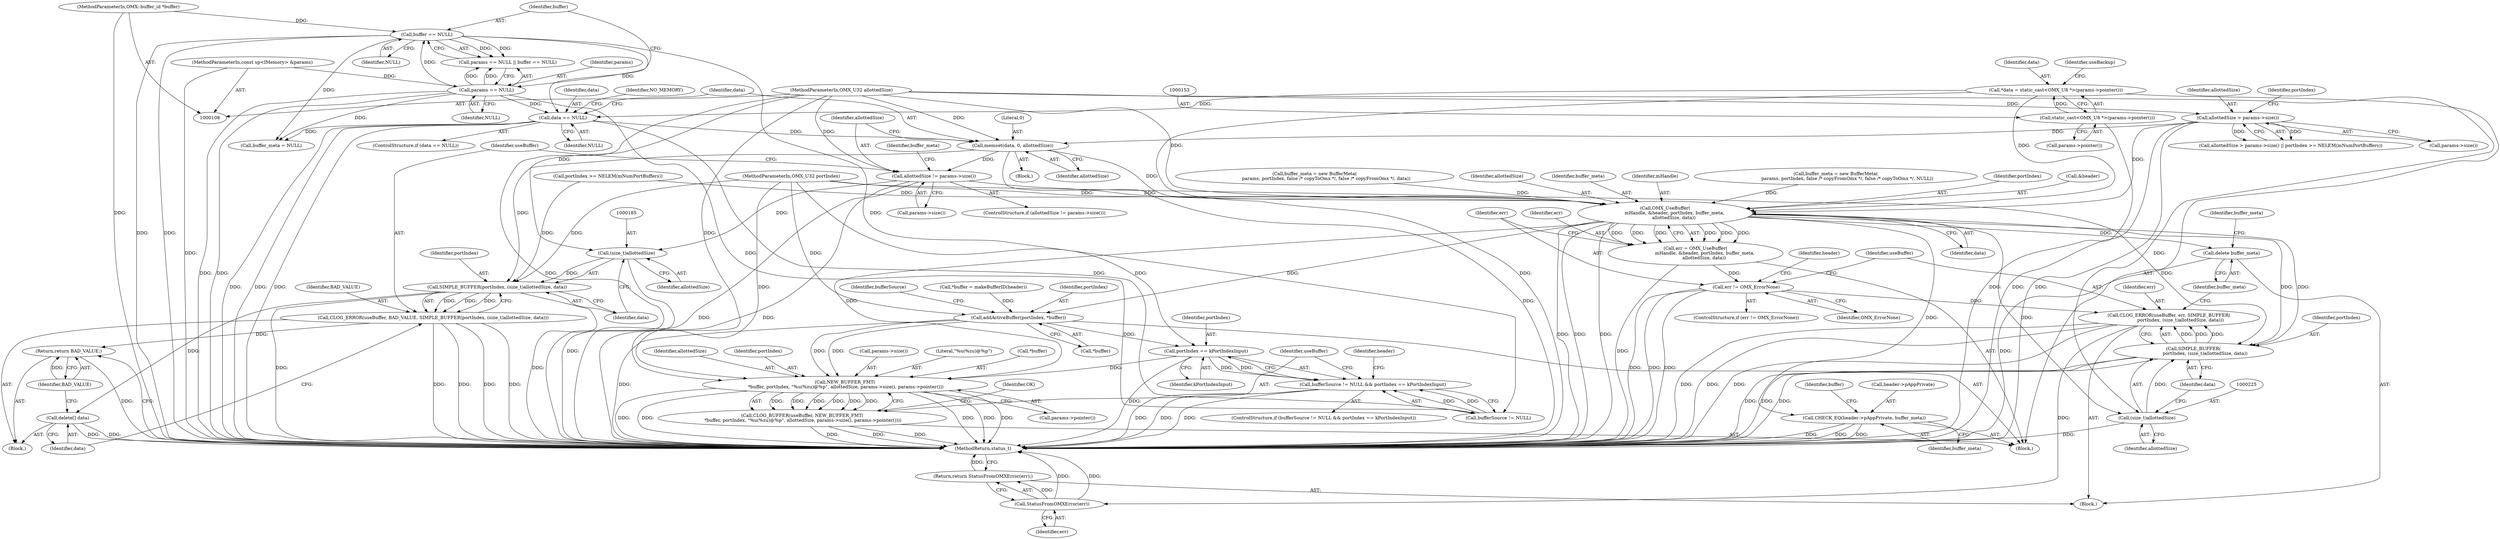 digraph "0_Android_0f177948ae2640bfe4d70f8e4248e106406b3b0a_18@API" {
"1000170" [label="(Call,memset(data, 0, allottedSize))"];
"1000164" [label="(Call,data == NULL)"];
"1000150" [label="(Call,*data = static_cast<OMX_U8 *>(params->pointer()))"];
"1000152" [label="(Call,static_cast<OMX_U8 *>(params->pointer()))"];
"1000119" [label="(Call,buffer == NULL)"];
"1000111" [label="(MethodParameterIn,OMX::buffer_id *buffer)"];
"1000116" [label="(Call,params == NULL)"];
"1000110" [label="(MethodParameterIn,const sp<IMemory> &params)"];
"1000130" [label="(Call,allottedSize > params->size())"];
"1000112" [label="(MethodParameterIn,OMX_U32 allottedSize)"];
"1000175" [label="(Call,allottedSize != params->size())"];
"1000184" [label="(Call,(size_t)allottedSize)"];
"1000182" [label="(Call,SIMPLE_BUFFER(portIndex, (size_t)allottedSize, data))"];
"1000179" [label="(Call,CLOG_ERROR(useBuffer, BAD_VALUE, SIMPLE_BUFFER(portIndex, (size_t)allottedSize, data)))"];
"1000190" [label="(Return,return BAD_VALUE;)"];
"1000188" [label="(Call,delete[] data)"];
"1000206" [label="(Call,OMX_UseBuffer(\n             mHandle, &header, portIndex, buffer_meta,\n            allottedSize, data))"];
"1000204" [label="(Call,err = OMX_UseBuffer(\n             mHandle, &header, portIndex, buffer_meta,\n            allottedSize, data))"];
"1000215" [label="(Call,err != OMX_ErrorNone)"];
"1000219" [label="(Call,CLOG_ERROR(useBuffer, err, SIMPLE_BUFFER(\n                portIndex, (size_t)allottedSize, data)))"];
"1000238" [label="(Call,StatusFromOMXError(err))"];
"1000237" [label="(Return,return StatusFromOMXError(err);)"];
"1000222" [label="(Call,SIMPLE_BUFFER(\n                portIndex, (size_t)allottedSize, data))"];
"1000224" [label="(Call,(size_t)allottedSize)"];
"1000228" [label="(Call,delete buffer_meta)"];
"1000240" [label="(Call,CHECK_EQ(header->pAppPrivate, buffer_meta))"];
"1000250" [label="(Call,addActiveBuffer(portIndex, *buffer))"];
"1000260" [label="(Call,portIndex == kPortIndexInput)"];
"1000256" [label="(Call,bufferSource != NULL && portIndex == kPortIndexInput)"];
"1000268" [label="(Call,NEW_BUFFER_FMT(\n *buffer, portIndex, \"%u(%zu)@%p\", allottedSize, params->size(), params->pointer()))"];
"1000266" [label="(Call,CLOG_BUFFER(useBuffer, NEW_BUFFER_FMT(\n *buffer, portIndex, \"%u(%zu)@%p\", allottedSize, params->size(), params->pointer())))"];
"1000219" [label="(Call,CLOG_ERROR(useBuffer, err, SIMPLE_BUFFER(\n                portIndex, (size_t)allottedSize, data)))"];
"1000274" [label="(Call,params->size())"];
"1000150" [label="(Call,*data = static_cast<OMX_U8 *>(params->pointer()))"];
"1000163" [label="(ControlStructure,if (data == NULL))"];
"1000116" [label="(Call,params == NULL)"];
"1000156" [label="(Identifier,useBackup)"];
"1000191" [label="(Identifier,BAD_VALUE)"];
"1000245" [label="(Call,*buffer = makeBufferID(header))"];
"1000272" [label="(Literal,\"%u(%zu)@%p\")"];
"1000257" [label="(Call,bufferSource != NULL)"];
"1000250" [label="(Call,addActiveBuffer(portIndex, *buffer))"];
"1000213" [label="(Identifier,data)"];
"1000176" [label="(Identifier,allottedSize)"];
"1000266" [label="(Call,CLOG_BUFFER(useBuffer, NEW_BUFFER_FMT(\n *buffer, portIndex, \"%u(%zu)@%p\", allottedSize, params->size(), params->pointer())))"];
"1000179" [label="(Call,CLOG_ERROR(useBuffer, BAD_VALUE, SIMPLE_BUFFER(portIndex, (size_t)allottedSize, data)))"];
"1000192" [label="(Call,buffer_meta = new BufferMeta(\n                params, portIndex, false /* copyToOmx */, false /* copyFromOmx */, data))"];
"1000229" [label="(Identifier,buffer_meta)"];
"1000165" [label="(Identifier,data)"];
"1000275" [label="(Call,params->pointer())"];
"1000154" [label="(Call,params->pointer())"];
"1000134" [label="(Identifier,portIndex)"];
"1000239" [label="(Identifier,err)"];
"1000230" [label="(Call,buffer_meta = NULL)"];
"1000278" [label="(MethodReturn,status_t)"];
"1000172" [label="(Literal,0)"];
"1000222" [label="(Call,SIMPLE_BUFFER(\n                portIndex, (size_t)allottedSize, data))"];
"1000186" [label="(Identifier,allottedSize)"];
"1000183" [label="(Identifier,portIndex)"];
"1000212" [label="(Identifier,allottedSize)"];
"1000228" [label="(Call,delete buffer_meta)"];
"1000118" [label="(Identifier,NULL)"];
"1000166" [label="(Identifier,NULL)"];
"1000261" [label="(Identifier,portIndex)"];
"1000132" [label="(Call,params->size())"];
"1000177" [label="(Call,params->size())"];
"1000277" [label="(Identifier,OK)"];
"1000211" [label="(Identifier,buffer_meta)"];
"1000170" [label="(Call,memset(data, 0, allottedSize))"];
"1000205" [label="(Identifier,err)"];
"1000131" [label="(Identifier,allottedSize)"];
"1000174" [label="(ControlStructure,if (allottedSize != params->size()))"];
"1000260" [label="(Call,portIndex == kPortIndexInput)"];
"1000164" [label="(Call,data == NULL)"];
"1000184" [label="(Call,(size_t)allottedSize)"];
"1000190" [label="(Return,return BAD_VALUE;)"];
"1000182" [label="(Call,SIMPLE_BUFFER(portIndex, (size_t)allottedSize, data))"];
"1000151" [label="(Identifier,data)"];
"1000221" [label="(Identifier,err)"];
"1000207" [label="(Identifier,mHandle)"];
"1000244" [label="(Identifier,buffer_meta)"];
"1000237" [label="(Return,return StatusFromOMXError(err);)"];
"1000267" [label="(Identifier,useBuffer)"];
"1000231" [label="(Identifier,buffer_meta)"];
"1000117" [label="(Identifier,params)"];
"1000251" [label="(Identifier,portIndex)"];
"1000268" [label="(Call,NEW_BUFFER_FMT(\n *buffer, portIndex, \"%u(%zu)@%p\", allottedSize, params->size(), params->pointer()))"];
"1000119" [label="(Call,buffer == NULL)"];
"1000240" [label="(Call,CHECK_EQ(header->pAppPrivate, buffer_meta))"];
"1000157" [label="(Block,)"];
"1000224" [label="(Call,(size_t)allottedSize)"];
"1000217" [label="(Identifier,OMX_ErrorNone)"];
"1000129" [label="(Call,allottedSize > params->size() || portIndex >= NELEM(mNumPortBuffers))"];
"1000111" [label="(MethodParameterIn,OMX::buffer_id *buffer)"];
"1000187" [label="(Identifier,data)"];
"1000215" [label="(Call,err != OMX_ErrorNone)"];
"1000115" [label="(Call,params == NULL || buffer == NULL)"];
"1000130" [label="(Call,allottedSize > params->size())"];
"1000169" [label="(Identifier,NO_MEMORY)"];
"1000189" [label="(Identifier,data)"];
"1000247" [label="(Identifier,buffer)"];
"1000109" [label="(MethodParameterIn,OMX_U32 portIndex)"];
"1000256" [label="(Call,bufferSource != NULL && portIndex == kPortIndexInput)"];
"1000188" [label="(Call,delete[] data)"];
"1000181" [label="(Identifier,BAD_VALUE)"];
"1000206" [label="(Call,OMX_UseBuffer(\n             mHandle, &header, portIndex, buffer_meta,\n            allottedSize, data))"];
"1000121" [label="(Identifier,NULL)"];
"1000110" [label="(MethodParameterIn,const sp<IMemory> &params)"];
"1000112" [label="(MethodParameterIn,OMX_U32 allottedSize)"];
"1000220" [label="(Identifier,useBuffer)"];
"1000218" [label="(Block,)"];
"1000180" [label="(Identifier,useBuffer)"];
"1000223" [label="(Identifier,portIndex)"];
"1000120" [label="(Identifier,buffer)"];
"1000198" [label="(Call,buffer_meta = new BufferMeta(\n                params, portIndex, false /* copyFromOmx */, false /* copyToOmx */, NULL))"];
"1000269" [label="(Call,*buffer)"];
"1000273" [label="(Identifier,allottedSize)"];
"1000265" [label="(Identifier,header)"];
"1000175" [label="(Call,allottedSize != params->size())"];
"1000271" [label="(Identifier,portIndex)"];
"1000204" [label="(Call,err = OMX_UseBuffer(\n             mHandle, &header, portIndex, buffer_meta,\n            allottedSize, data))"];
"1000214" [label="(ControlStructure,if (err != OMX_ErrorNone))"];
"1000216" [label="(Identifier,err)"];
"1000242" [label="(Identifier,header)"];
"1000262" [label="(Identifier,kPortIndexInput)"];
"1000210" [label="(Identifier,portIndex)"];
"1000258" [label="(Identifier,bufferSource)"];
"1000133" [label="(Call,portIndex >= NELEM(mNumPortBuffers))"];
"1000178" [label="(Block,)"];
"1000113" [label="(Block,)"];
"1000173" [label="(Identifier,allottedSize)"];
"1000241" [label="(Call,header->pAppPrivate)"];
"1000208" [label="(Call,&header)"];
"1000238" [label="(Call,StatusFromOMXError(err))"];
"1000227" [label="(Identifier,data)"];
"1000193" [label="(Identifier,buffer_meta)"];
"1000152" [label="(Call,static_cast<OMX_U8 *>(params->pointer()))"];
"1000252" [label="(Call,*buffer)"];
"1000226" [label="(Identifier,allottedSize)"];
"1000171" [label="(Identifier,data)"];
"1000255" [label="(ControlStructure,if (bufferSource != NULL && portIndex == kPortIndexInput))"];
"1000170" -> "1000157"  [label="AST: "];
"1000170" -> "1000173"  [label="CFG: "];
"1000171" -> "1000170"  [label="AST: "];
"1000172" -> "1000170"  [label="AST: "];
"1000173" -> "1000170"  [label="AST: "];
"1000176" -> "1000170"  [label="CFG: "];
"1000170" -> "1000278"  [label="DDG: "];
"1000164" -> "1000170"  [label="DDG: "];
"1000130" -> "1000170"  [label="DDG: "];
"1000112" -> "1000170"  [label="DDG: "];
"1000170" -> "1000175"  [label="DDG: "];
"1000170" -> "1000182"  [label="DDG: "];
"1000170" -> "1000206"  [label="DDG: "];
"1000164" -> "1000163"  [label="AST: "];
"1000164" -> "1000166"  [label="CFG: "];
"1000165" -> "1000164"  [label="AST: "];
"1000166" -> "1000164"  [label="AST: "];
"1000169" -> "1000164"  [label="CFG: "];
"1000171" -> "1000164"  [label="CFG: "];
"1000164" -> "1000278"  [label="DDG: "];
"1000164" -> "1000278"  [label="DDG: "];
"1000164" -> "1000278"  [label="DDG: "];
"1000150" -> "1000164"  [label="DDG: "];
"1000119" -> "1000164"  [label="DDG: "];
"1000116" -> "1000164"  [label="DDG: "];
"1000164" -> "1000230"  [label="DDG: "];
"1000164" -> "1000257"  [label="DDG: "];
"1000150" -> "1000113"  [label="AST: "];
"1000150" -> "1000152"  [label="CFG: "];
"1000151" -> "1000150"  [label="AST: "];
"1000152" -> "1000150"  [label="AST: "];
"1000156" -> "1000150"  [label="CFG: "];
"1000150" -> "1000278"  [label="DDG: "];
"1000152" -> "1000150"  [label="DDG: "];
"1000150" -> "1000206"  [label="DDG: "];
"1000152" -> "1000154"  [label="CFG: "];
"1000153" -> "1000152"  [label="AST: "];
"1000154" -> "1000152"  [label="AST: "];
"1000152" -> "1000278"  [label="DDG: "];
"1000119" -> "1000115"  [label="AST: "];
"1000119" -> "1000121"  [label="CFG: "];
"1000120" -> "1000119"  [label="AST: "];
"1000121" -> "1000119"  [label="AST: "];
"1000115" -> "1000119"  [label="CFG: "];
"1000119" -> "1000278"  [label="DDG: "];
"1000119" -> "1000278"  [label="DDG: "];
"1000119" -> "1000115"  [label="DDG: "];
"1000119" -> "1000115"  [label="DDG: "];
"1000111" -> "1000119"  [label="DDG: "];
"1000116" -> "1000119"  [label="DDG: "];
"1000119" -> "1000230"  [label="DDG: "];
"1000119" -> "1000257"  [label="DDG: "];
"1000111" -> "1000108"  [label="AST: "];
"1000111" -> "1000278"  [label="DDG: "];
"1000116" -> "1000115"  [label="AST: "];
"1000116" -> "1000118"  [label="CFG: "];
"1000117" -> "1000116"  [label="AST: "];
"1000118" -> "1000116"  [label="AST: "];
"1000120" -> "1000116"  [label="CFG: "];
"1000115" -> "1000116"  [label="CFG: "];
"1000116" -> "1000278"  [label="DDG: "];
"1000116" -> "1000278"  [label="DDG: "];
"1000116" -> "1000115"  [label="DDG: "];
"1000116" -> "1000115"  [label="DDG: "];
"1000110" -> "1000116"  [label="DDG: "];
"1000116" -> "1000230"  [label="DDG: "];
"1000116" -> "1000257"  [label="DDG: "];
"1000110" -> "1000108"  [label="AST: "];
"1000110" -> "1000278"  [label="DDG: "];
"1000130" -> "1000129"  [label="AST: "];
"1000130" -> "1000132"  [label="CFG: "];
"1000131" -> "1000130"  [label="AST: "];
"1000132" -> "1000130"  [label="AST: "];
"1000134" -> "1000130"  [label="CFG: "];
"1000129" -> "1000130"  [label="CFG: "];
"1000130" -> "1000278"  [label="DDG: "];
"1000130" -> "1000278"  [label="DDG: "];
"1000130" -> "1000129"  [label="DDG: "];
"1000130" -> "1000129"  [label="DDG: "];
"1000112" -> "1000130"  [label="DDG: "];
"1000130" -> "1000206"  [label="DDG: "];
"1000112" -> "1000108"  [label="AST: "];
"1000112" -> "1000278"  [label="DDG: "];
"1000112" -> "1000175"  [label="DDG: "];
"1000112" -> "1000184"  [label="DDG: "];
"1000112" -> "1000206"  [label="DDG: "];
"1000112" -> "1000224"  [label="DDG: "];
"1000112" -> "1000268"  [label="DDG: "];
"1000175" -> "1000174"  [label="AST: "];
"1000175" -> "1000177"  [label="CFG: "];
"1000176" -> "1000175"  [label="AST: "];
"1000177" -> "1000175"  [label="AST: "];
"1000180" -> "1000175"  [label="CFG: "];
"1000193" -> "1000175"  [label="CFG: "];
"1000175" -> "1000278"  [label="DDG: "];
"1000175" -> "1000278"  [label="DDG: "];
"1000175" -> "1000184"  [label="DDG: "];
"1000175" -> "1000206"  [label="DDG: "];
"1000184" -> "1000182"  [label="AST: "];
"1000184" -> "1000186"  [label="CFG: "];
"1000185" -> "1000184"  [label="AST: "];
"1000186" -> "1000184"  [label="AST: "];
"1000187" -> "1000184"  [label="CFG: "];
"1000184" -> "1000278"  [label="DDG: "];
"1000184" -> "1000182"  [label="DDG: "];
"1000182" -> "1000179"  [label="AST: "];
"1000182" -> "1000187"  [label="CFG: "];
"1000183" -> "1000182"  [label="AST: "];
"1000187" -> "1000182"  [label="AST: "];
"1000179" -> "1000182"  [label="CFG: "];
"1000182" -> "1000278"  [label="DDG: "];
"1000182" -> "1000278"  [label="DDG: "];
"1000182" -> "1000179"  [label="DDG: "];
"1000182" -> "1000179"  [label="DDG: "];
"1000182" -> "1000179"  [label="DDG: "];
"1000133" -> "1000182"  [label="DDG: "];
"1000109" -> "1000182"  [label="DDG: "];
"1000182" -> "1000188"  [label="DDG: "];
"1000179" -> "1000178"  [label="AST: "];
"1000180" -> "1000179"  [label="AST: "];
"1000181" -> "1000179"  [label="AST: "];
"1000189" -> "1000179"  [label="CFG: "];
"1000179" -> "1000278"  [label="DDG: "];
"1000179" -> "1000278"  [label="DDG: "];
"1000179" -> "1000278"  [label="DDG: "];
"1000179" -> "1000278"  [label="DDG: "];
"1000179" -> "1000190"  [label="DDG: "];
"1000190" -> "1000178"  [label="AST: "];
"1000190" -> "1000191"  [label="CFG: "];
"1000191" -> "1000190"  [label="AST: "];
"1000278" -> "1000190"  [label="CFG: "];
"1000190" -> "1000278"  [label="DDG: "];
"1000191" -> "1000190"  [label="DDG: "];
"1000188" -> "1000178"  [label="AST: "];
"1000188" -> "1000189"  [label="CFG: "];
"1000189" -> "1000188"  [label="AST: "];
"1000191" -> "1000188"  [label="CFG: "];
"1000188" -> "1000278"  [label="DDG: "];
"1000188" -> "1000278"  [label="DDG: "];
"1000206" -> "1000204"  [label="AST: "];
"1000206" -> "1000213"  [label="CFG: "];
"1000207" -> "1000206"  [label="AST: "];
"1000208" -> "1000206"  [label="AST: "];
"1000210" -> "1000206"  [label="AST: "];
"1000211" -> "1000206"  [label="AST: "];
"1000212" -> "1000206"  [label="AST: "];
"1000213" -> "1000206"  [label="AST: "];
"1000204" -> "1000206"  [label="CFG: "];
"1000206" -> "1000278"  [label="DDG: "];
"1000206" -> "1000278"  [label="DDG: "];
"1000206" -> "1000278"  [label="DDG: "];
"1000206" -> "1000204"  [label="DDG: "];
"1000206" -> "1000204"  [label="DDG: "];
"1000206" -> "1000204"  [label="DDG: "];
"1000206" -> "1000204"  [label="DDG: "];
"1000206" -> "1000204"  [label="DDG: "];
"1000206" -> "1000204"  [label="DDG: "];
"1000133" -> "1000206"  [label="DDG: "];
"1000109" -> "1000206"  [label="DDG: "];
"1000198" -> "1000206"  [label="DDG: "];
"1000192" -> "1000206"  [label="DDG: "];
"1000206" -> "1000222"  [label="DDG: "];
"1000206" -> "1000222"  [label="DDG: "];
"1000206" -> "1000224"  [label="DDG: "];
"1000206" -> "1000228"  [label="DDG: "];
"1000206" -> "1000240"  [label="DDG: "];
"1000206" -> "1000250"  [label="DDG: "];
"1000206" -> "1000268"  [label="DDG: "];
"1000204" -> "1000113"  [label="AST: "];
"1000205" -> "1000204"  [label="AST: "];
"1000216" -> "1000204"  [label="CFG: "];
"1000204" -> "1000278"  [label="DDG: "];
"1000204" -> "1000215"  [label="DDG: "];
"1000215" -> "1000214"  [label="AST: "];
"1000215" -> "1000217"  [label="CFG: "];
"1000216" -> "1000215"  [label="AST: "];
"1000217" -> "1000215"  [label="AST: "];
"1000220" -> "1000215"  [label="CFG: "];
"1000242" -> "1000215"  [label="CFG: "];
"1000215" -> "1000278"  [label="DDG: "];
"1000215" -> "1000278"  [label="DDG: "];
"1000215" -> "1000278"  [label="DDG: "];
"1000215" -> "1000219"  [label="DDG: "];
"1000219" -> "1000218"  [label="AST: "];
"1000219" -> "1000222"  [label="CFG: "];
"1000220" -> "1000219"  [label="AST: "];
"1000221" -> "1000219"  [label="AST: "];
"1000222" -> "1000219"  [label="AST: "];
"1000229" -> "1000219"  [label="CFG: "];
"1000219" -> "1000278"  [label="DDG: "];
"1000219" -> "1000278"  [label="DDG: "];
"1000219" -> "1000278"  [label="DDG: "];
"1000222" -> "1000219"  [label="DDG: "];
"1000222" -> "1000219"  [label="DDG: "];
"1000222" -> "1000219"  [label="DDG: "];
"1000219" -> "1000238"  [label="DDG: "];
"1000238" -> "1000237"  [label="AST: "];
"1000238" -> "1000239"  [label="CFG: "];
"1000239" -> "1000238"  [label="AST: "];
"1000237" -> "1000238"  [label="CFG: "];
"1000238" -> "1000278"  [label="DDG: "];
"1000238" -> "1000278"  [label="DDG: "];
"1000238" -> "1000237"  [label="DDG: "];
"1000237" -> "1000218"  [label="AST: "];
"1000278" -> "1000237"  [label="CFG: "];
"1000237" -> "1000278"  [label="DDG: "];
"1000222" -> "1000227"  [label="CFG: "];
"1000223" -> "1000222"  [label="AST: "];
"1000224" -> "1000222"  [label="AST: "];
"1000227" -> "1000222"  [label="AST: "];
"1000222" -> "1000278"  [label="DDG: "];
"1000222" -> "1000278"  [label="DDG: "];
"1000222" -> "1000278"  [label="DDG: "];
"1000109" -> "1000222"  [label="DDG: "];
"1000224" -> "1000222"  [label="DDG: "];
"1000224" -> "1000226"  [label="CFG: "];
"1000225" -> "1000224"  [label="AST: "];
"1000226" -> "1000224"  [label="AST: "];
"1000227" -> "1000224"  [label="CFG: "];
"1000224" -> "1000278"  [label="DDG: "];
"1000228" -> "1000218"  [label="AST: "];
"1000228" -> "1000229"  [label="CFG: "];
"1000229" -> "1000228"  [label="AST: "];
"1000231" -> "1000228"  [label="CFG: "];
"1000228" -> "1000278"  [label="DDG: "];
"1000240" -> "1000113"  [label="AST: "];
"1000240" -> "1000244"  [label="CFG: "];
"1000241" -> "1000240"  [label="AST: "];
"1000244" -> "1000240"  [label="AST: "];
"1000247" -> "1000240"  [label="CFG: "];
"1000240" -> "1000278"  [label="DDG: "];
"1000240" -> "1000278"  [label="DDG: "];
"1000240" -> "1000278"  [label="DDG: "];
"1000250" -> "1000113"  [label="AST: "];
"1000250" -> "1000252"  [label="CFG: "];
"1000251" -> "1000250"  [label="AST: "];
"1000252" -> "1000250"  [label="AST: "];
"1000258" -> "1000250"  [label="CFG: "];
"1000250" -> "1000278"  [label="DDG: "];
"1000109" -> "1000250"  [label="DDG: "];
"1000245" -> "1000250"  [label="DDG: "];
"1000250" -> "1000260"  [label="DDG: "];
"1000250" -> "1000268"  [label="DDG: "];
"1000250" -> "1000268"  [label="DDG: "];
"1000260" -> "1000256"  [label="AST: "];
"1000260" -> "1000262"  [label="CFG: "];
"1000261" -> "1000260"  [label="AST: "];
"1000262" -> "1000260"  [label="AST: "];
"1000256" -> "1000260"  [label="CFG: "];
"1000260" -> "1000278"  [label="DDG: "];
"1000260" -> "1000256"  [label="DDG: "];
"1000260" -> "1000256"  [label="DDG: "];
"1000109" -> "1000260"  [label="DDG: "];
"1000260" -> "1000268"  [label="DDG: "];
"1000256" -> "1000255"  [label="AST: "];
"1000256" -> "1000257"  [label="CFG: "];
"1000257" -> "1000256"  [label="AST: "];
"1000265" -> "1000256"  [label="CFG: "];
"1000267" -> "1000256"  [label="CFG: "];
"1000256" -> "1000278"  [label="DDG: "];
"1000256" -> "1000278"  [label="DDG: "];
"1000256" -> "1000278"  [label="DDG: "];
"1000257" -> "1000256"  [label="DDG: "];
"1000257" -> "1000256"  [label="DDG: "];
"1000268" -> "1000266"  [label="AST: "];
"1000268" -> "1000275"  [label="CFG: "];
"1000269" -> "1000268"  [label="AST: "];
"1000271" -> "1000268"  [label="AST: "];
"1000272" -> "1000268"  [label="AST: "];
"1000273" -> "1000268"  [label="AST: "];
"1000274" -> "1000268"  [label="AST: "];
"1000275" -> "1000268"  [label="AST: "];
"1000266" -> "1000268"  [label="CFG: "];
"1000268" -> "1000278"  [label="DDG: "];
"1000268" -> "1000278"  [label="DDG: "];
"1000268" -> "1000278"  [label="DDG: "];
"1000268" -> "1000278"  [label="DDG: "];
"1000268" -> "1000278"  [label="DDG: "];
"1000268" -> "1000266"  [label="DDG: "];
"1000268" -> "1000266"  [label="DDG: "];
"1000268" -> "1000266"  [label="DDG: "];
"1000268" -> "1000266"  [label="DDG: "];
"1000268" -> "1000266"  [label="DDG: "];
"1000268" -> "1000266"  [label="DDG: "];
"1000109" -> "1000268"  [label="DDG: "];
"1000266" -> "1000113"  [label="AST: "];
"1000267" -> "1000266"  [label="AST: "];
"1000277" -> "1000266"  [label="CFG: "];
"1000266" -> "1000278"  [label="DDG: "];
"1000266" -> "1000278"  [label="DDG: "];
"1000266" -> "1000278"  [label="DDG: "];
}
